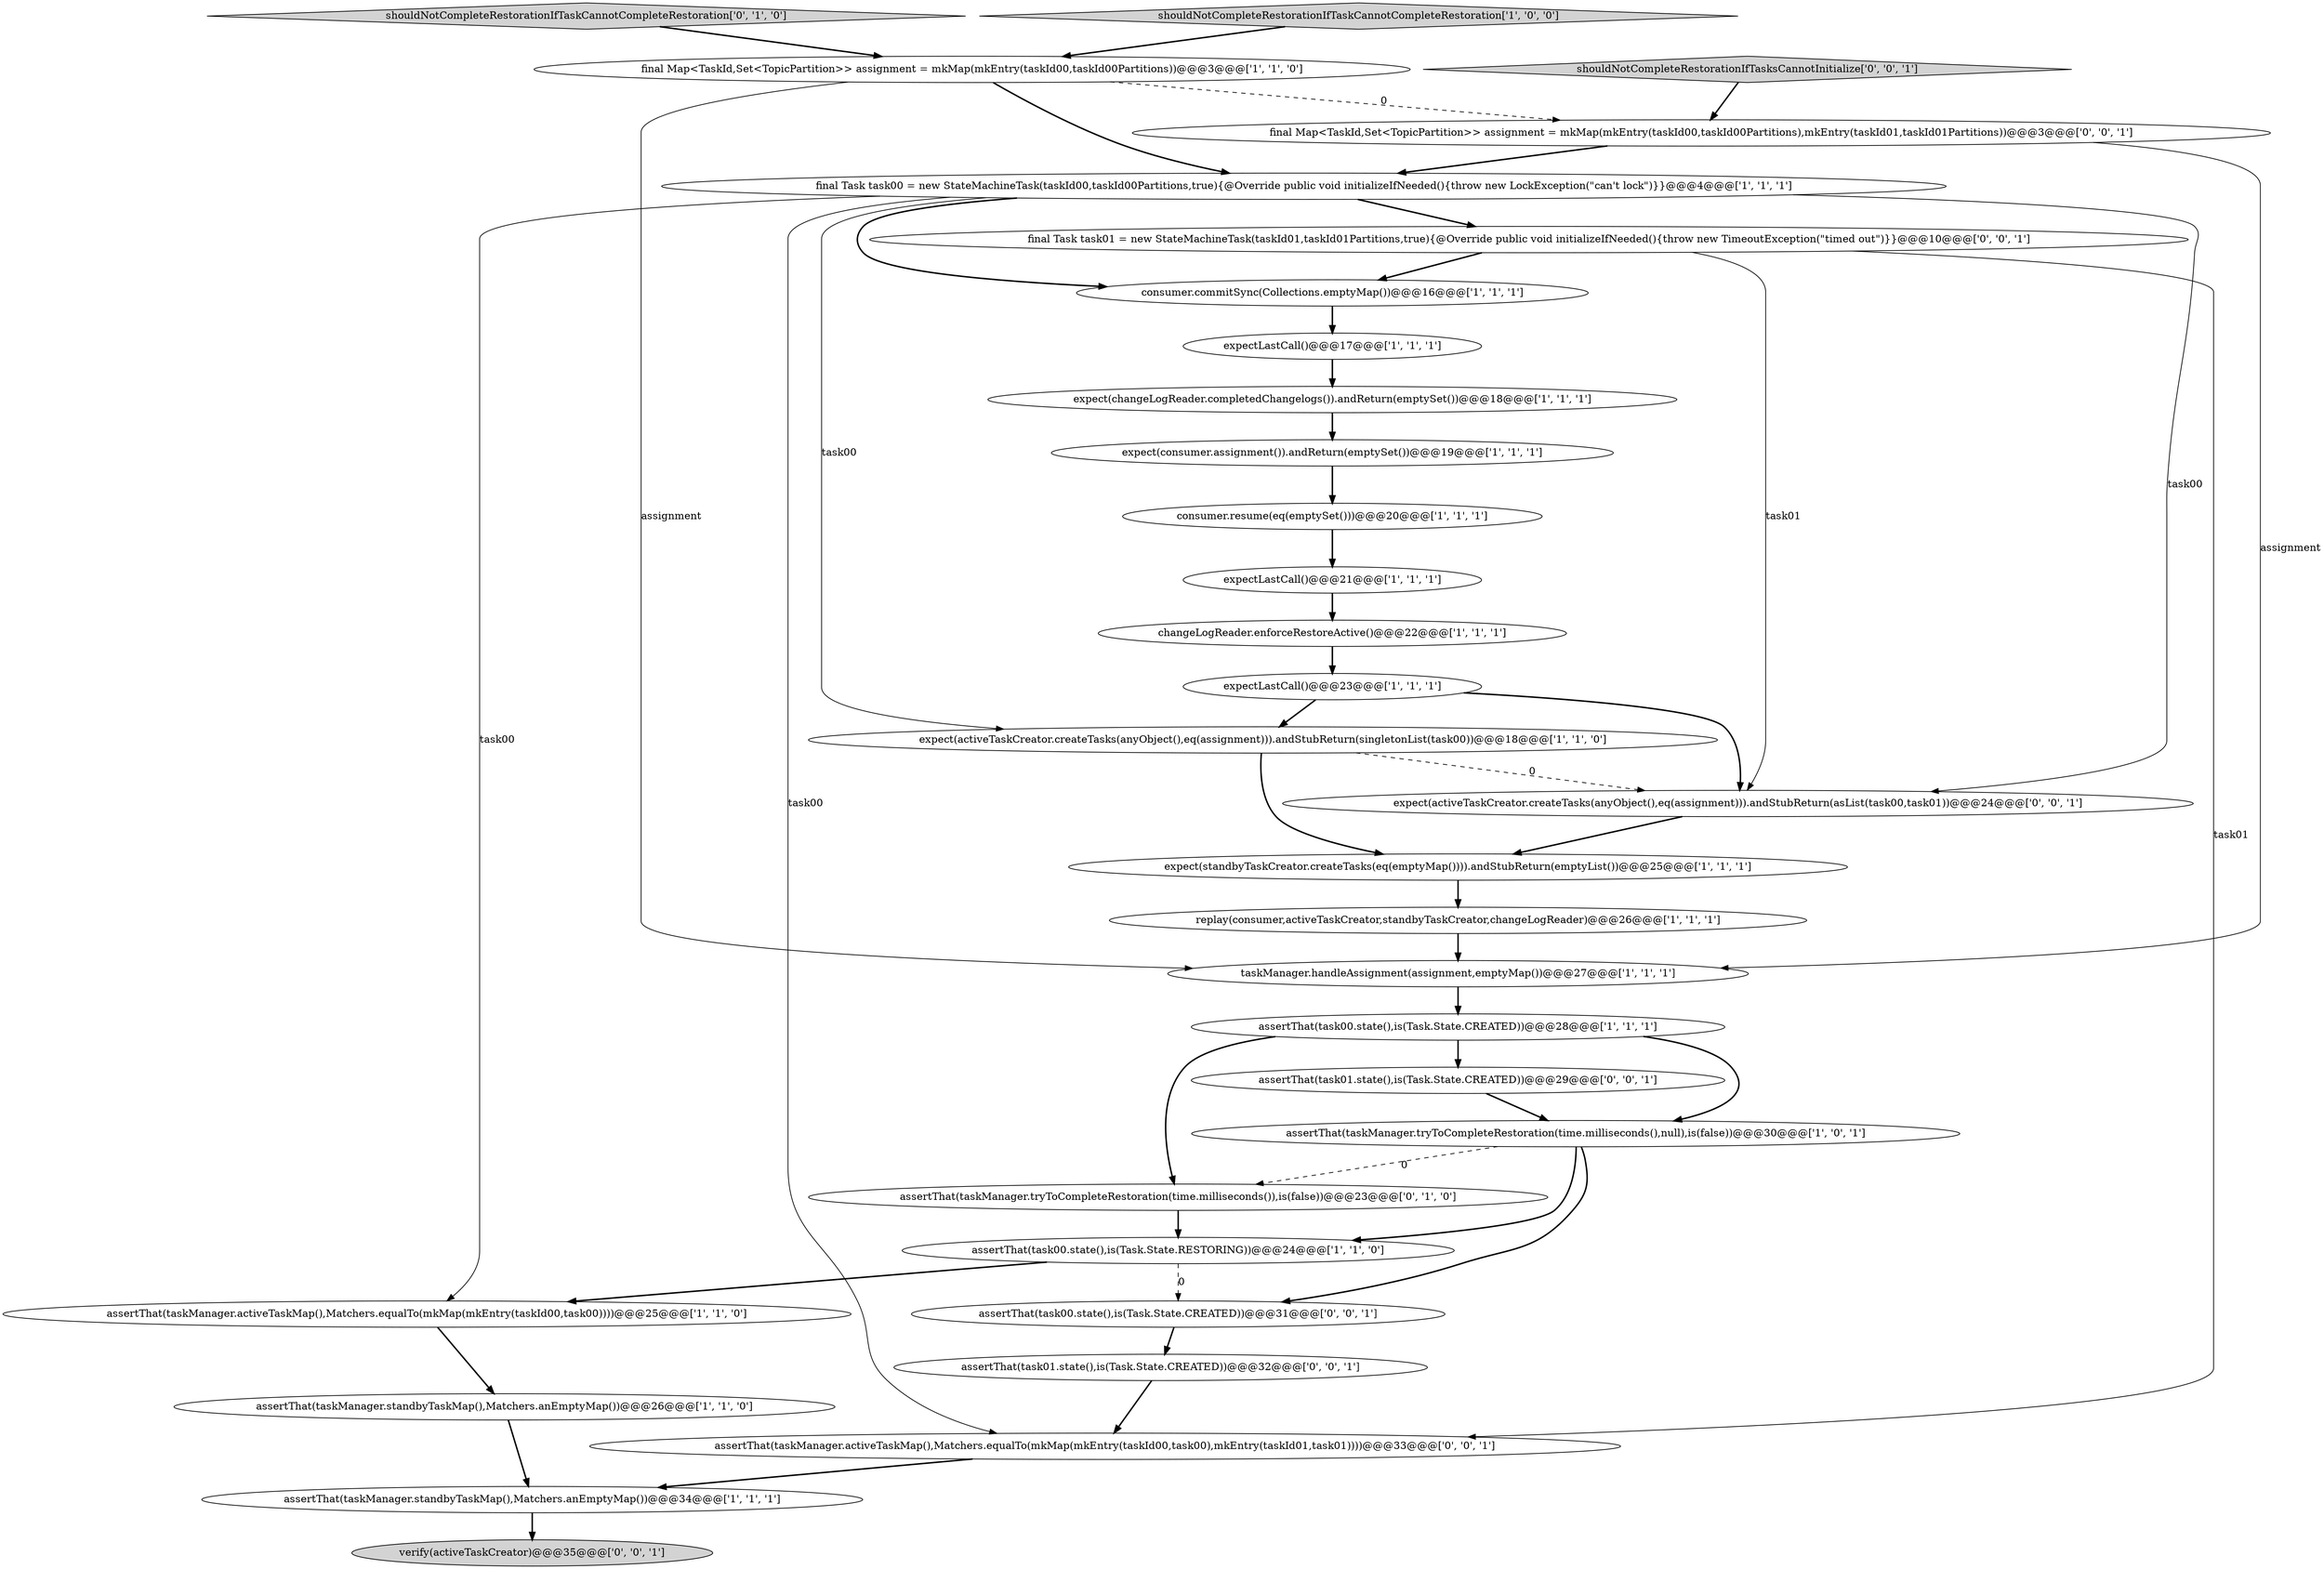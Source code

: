 digraph {
5 [style = filled, label = "expectLastCall()@@@23@@@['1', '1', '1']", fillcolor = white, shape = ellipse image = "AAA0AAABBB1BBB"];
0 [style = filled, label = "changeLogReader.enforceRestoreActive()@@@22@@@['1', '1', '1']", fillcolor = white, shape = ellipse image = "AAA0AAABBB1BBB"];
18 [style = filled, label = "expectLastCall()@@@21@@@['1', '1', '1']", fillcolor = white, shape = ellipse image = "AAA0AAABBB1BBB"];
6 [style = filled, label = "assertThat(taskManager.standbyTaskMap(),Matchers.anEmptyMap())@@@26@@@['1', '1', '0']", fillcolor = white, shape = ellipse image = "AAA0AAABBB1BBB"];
15 [style = filled, label = "expect(consumer.assignment()).andReturn(emptySet())@@@19@@@['1', '1', '1']", fillcolor = white, shape = ellipse image = "AAA0AAABBB1BBB"];
14 [style = filled, label = "assertThat(taskManager.activeTaskMap(),Matchers.equalTo(mkMap(mkEntry(taskId00,task00))))@@@25@@@['1', '1', '0']", fillcolor = white, shape = ellipse image = "AAA0AAABBB1BBB"];
25 [style = filled, label = "final Map<TaskId,Set<TopicPartition>> assignment = mkMap(mkEntry(taskId00,taskId00Partitions),mkEntry(taskId01,taskId01Partitions))@@@3@@@['0', '0', '1']", fillcolor = white, shape = ellipse image = "AAA0AAABBB3BBB"];
28 [style = filled, label = "assertThat(task01.state(),is(Task.State.CREATED))@@@29@@@['0', '0', '1']", fillcolor = white, shape = ellipse image = "AAA0AAABBB3BBB"];
4 [style = filled, label = "consumer.resume(eq(emptySet()))@@@20@@@['1', '1', '1']", fillcolor = white, shape = ellipse image = "AAA0AAABBB1BBB"];
20 [style = filled, label = "final Task task00 = new StateMachineTask(taskId00,taskId00Partitions,true){@Override public void initializeIfNeeded(){throw new LockException(\"can't lock\")}}@@@4@@@['1', '1', '1']", fillcolor = white, shape = ellipse image = "AAA0AAABBB1BBB"];
23 [style = filled, label = "expect(activeTaskCreator.createTasks(anyObject(),eq(assignment))).andStubReturn(asList(task00,task01))@@@24@@@['0', '0', '1']", fillcolor = white, shape = ellipse image = "AAA0AAABBB3BBB"];
12 [style = filled, label = "assertThat(task00.state(),is(Task.State.CREATED))@@@28@@@['1', '1', '1']", fillcolor = white, shape = ellipse image = "AAA0AAABBB1BBB"];
26 [style = filled, label = "assertThat(task00.state(),is(Task.State.CREATED))@@@31@@@['0', '0', '1']", fillcolor = white, shape = ellipse image = "AAA0AAABBB3BBB"];
10 [style = filled, label = "expectLastCall()@@@17@@@['1', '1', '1']", fillcolor = white, shape = ellipse image = "AAA0AAABBB1BBB"];
2 [style = filled, label = "expect(standbyTaskCreator.createTasks(eq(emptyMap()))).andStubReturn(emptyList())@@@25@@@['1', '1', '1']", fillcolor = white, shape = ellipse image = "AAA0AAABBB1BBB"];
21 [style = filled, label = "shouldNotCompleteRestorationIfTaskCannotCompleteRestoration['0', '1', '0']", fillcolor = lightgray, shape = diamond image = "AAA0AAABBB2BBB"];
8 [style = filled, label = "expect(changeLogReader.completedChangelogs()).andReturn(emptySet())@@@18@@@['1', '1', '1']", fillcolor = white, shape = ellipse image = "AAA0AAABBB1BBB"];
16 [style = filled, label = "assertThat(task00.state(),is(Task.State.RESTORING))@@@24@@@['1', '1', '0']", fillcolor = white, shape = ellipse image = "AAA0AAABBB1BBB"];
29 [style = filled, label = "verify(activeTaskCreator)@@@35@@@['0', '0', '1']", fillcolor = lightgray, shape = ellipse image = "AAA0AAABBB3BBB"];
3 [style = filled, label = "assertThat(taskManager.standbyTaskMap(),Matchers.anEmptyMap())@@@34@@@['1', '1', '1']", fillcolor = white, shape = ellipse image = "AAA0AAABBB1BBB"];
31 [style = filled, label = "assertThat(taskManager.activeTaskMap(),Matchers.equalTo(mkMap(mkEntry(taskId00,task00),mkEntry(taskId01,task01))))@@@33@@@['0', '0', '1']", fillcolor = white, shape = ellipse image = "AAA0AAABBB3BBB"];
22 [style = filled, label = "assertThat(taskManager.tryToCompleteRestoration(time.milliseconds()),is(false))@@@23@@@['0', '1', '0']", fillcolor = white, shape = ellipse image = "AAA1AAABBB2BBB"];
11 [style = filled, label = "replay(consumer,activeTaskCreator,standbyTaskCreator,changeLogReader)@@@26@@@['1', '1', '1']", fillcolor = white, shape = ellipse image = "AAA0AAABBB1BBB"];
27 [style = filled, label = "final Task task01 = new StateMachineTask(taskId01,taskId01Partitions,true){@Override public void initializeIfNeeded(){throw new TimeoutException(\"timed out\")}}@@@10@@@['0', '0', '1']", fillcolor = white, shape = ellipse image = "AAA0AAABBB3BBB"];
13 [style = filled, label = "expect(activeTaskCreator.createTasks(anyObject(),eq(assignment))).andStubReturn(singletonList(task00))@@@18@@@['1', '1', '0']", fillcolor = white, shape = ellipse image = "AAA0AAABBB1BBB"];
24 [style = filled, label = "assertThat(task01.state(),is(Task.State.CREATED))@@@32@@@['0', '0', '1']", fillcolor = white, shape = ellipse image = "AAA0AAABBB3BBB"];
19 [style = filled, label = "taskManager.handleAssignment(assignment,emptyMap())@@@27@@@['1', '1', '1']", fillcolor = white, shape = ellipse image = "AAA0AAABBB1BBB"];
9 [style = filled, label = "shouldNotCompleteRestorationIfTaskCannotCompleteRestoration['1', '0', '0']", fillcolor = lightgray, shape = diamond image = "AAA0AAABBB1BBB"];
30 [style = filled, label = "shouldNotCompleteRestorationIfTasksCannotInitialize['0', '0', '1']", fillcolor = lightgray, shape = diamond image = "AAA0AAABBB3BBB"];
1 [style = filled, label = "assertThat(taskManager.tryToCompleteRestoration(time.milliseconds(),null),is(false))@@@30@@@['1', '0', '1']", fillcolor = white, shape = ellipse image = "AAA0AAABBB1BBB"];
7 [style = filled, label = "final Map<TaskId,Set<TopicPartition>> assignment = mkMap(mkEntry(taskId00,taskId00Partitions))@@@3@@@['1', '1', '0']", fillcolor = white, shape = ellipse image = "AAA0AAABBB1BBB"];
17 [style = filled, label = "consumer.commitSync(Collections.emptyMap())@@@16@@@['1', '1', '1']", fillcolor = white, shape = ellipse image = "AAA0AAABBB1BBB"];
3->29 [style = bold, label=""];
23->2 [style = bold, label=""];
20->27 [style = bold, label=""];
26->24 [style = bold, label=""];
12->28 [style = bold, label=""];
20->14 [style = solid, label="task00"];
2->11 [style = bold, label=""];
1->22 [style = dashed, label="0"];
25->20 [style = bold, label=""];
15->4 [style = bold, label=""];
22->16 [style = bold, label=""];
10->8 [style = bold, label=""];
12->1 [style = bold, label=""];
27->31 [style = solid, label="task01"];
7->20 [style = bold, label=""];
30->25 [style = bold, label=""];
7->25 [style = dashed, label="0"];
20->23 [style = solid, label="task00"];
5->13 [style = bold, label=""];
12->22 [style = bold, label=""];
16->26 [style = dashed, label="0"];
13->23 [style = dashed, label="0"];
28->1 [style = bold, label=""];
24->31 [style = bold, label=""];
27->17 [style = bold, label=""];
5->23 [style = bold, label=""];
7->19 [style = solid, label="assignment"];
20->13 [style = solid, label="task00"];
11->19 [style = bold, label=""];
16->14 [style = bold, label=""];
6->3 [style = bold, label=""];
31->3 [style = bold, label=""];
14->6 [style = bold, label=""];
21->7 [style = bold, label=""];
20->31 [style = solid, label="task00"];
20->17 [style = bold, label=""];
1->26 [style = bold, label=""];
0->5 [style = bold, label=""];
25->19 [style = solid, label="assignment"];
1->16 [style = bold, label=""];
13->2 [style = bold, label=""];
27->23 [style = solid, label="task01"];
19->12 [style = bold, label=""];
17->10 [style = bold, label=""];
8->15 [style = bold, label=""];
4->18 [style = bold, label=""];
18->0 [style = bold, label=""];
9->7 [style = bold, label=""];
}
